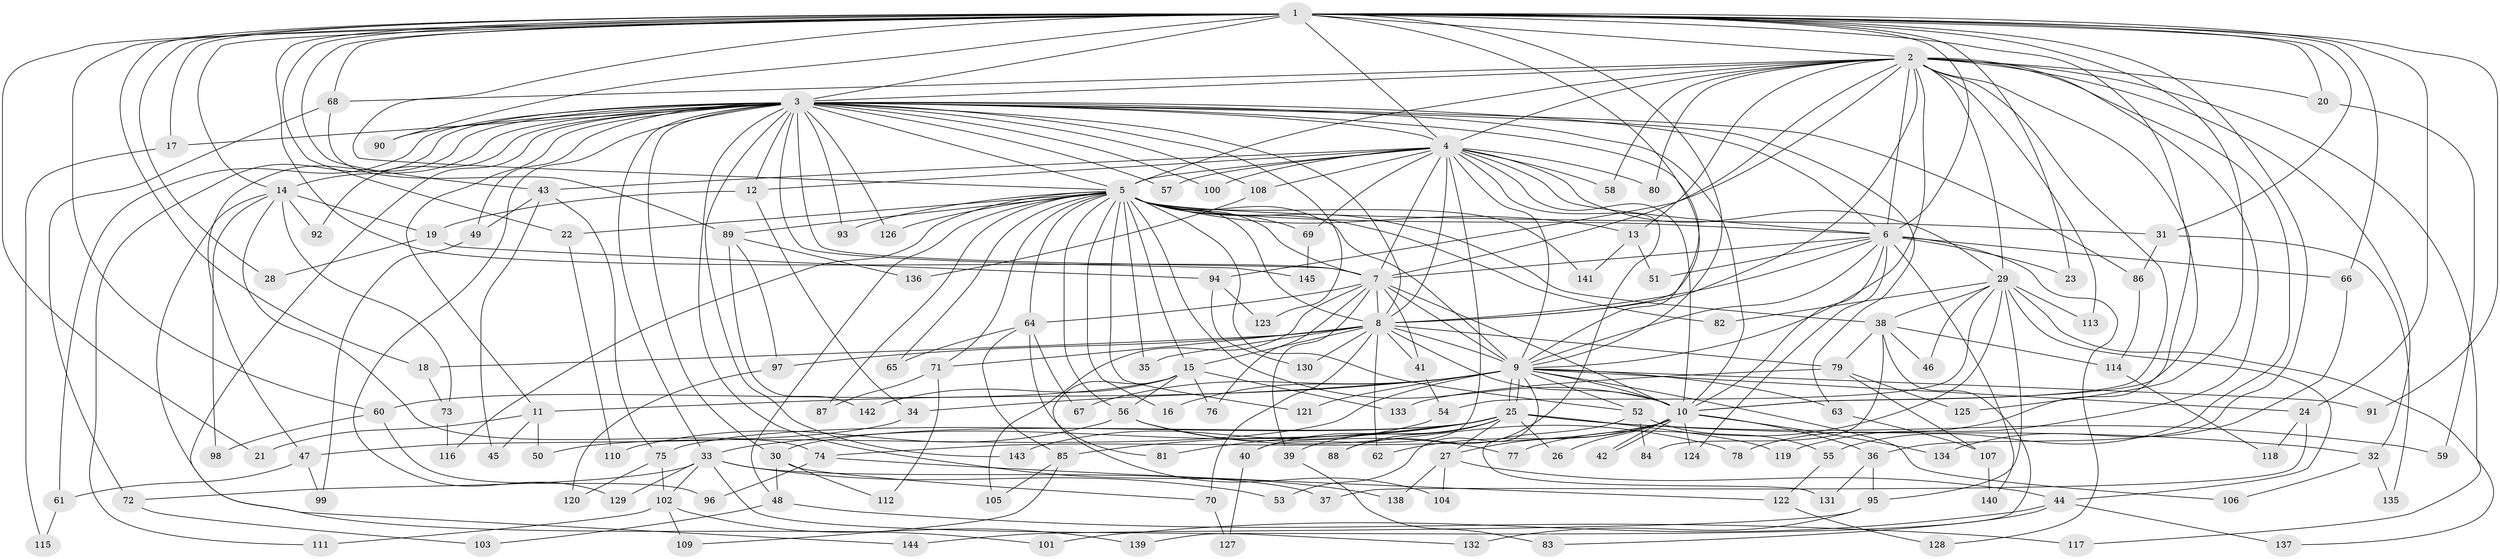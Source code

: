 // Generated by graph-tools (version 1.1) at 2025/11/02/27/25 16:11:08]
// undirected, 145 vertices, 315 edges
graph export_dot {
graph [start="1"]
  node [color=gray90,style=filled];
  1;
  2;
  3;
  4;
  5;
  6;
  7;
  8;
  9;
  10;
  11;
  12;
  13;
  14;
  15;
  16;
  17;
  18;
  19;
  20;
  21;
  22;
  23;
  24;
  25;
  26;
  27;
  28;
  29;
  30;
  31;
  32;
  33;
  34;
  35;
  36;
  37;
  38;
  39;
  40;
  41;
  42;
  43;
  44;
  45;
  46;
  47;
  48;
  49;
  50;
  51;
  52;
  53;
  54;
  55;
  56;
  57;
  58;
  59;
  60;
  61;
  62;
  63;
  64;
  65;
  66;
  67;
  68;
  69;
  70;
  71;
  72;
  73;
  74;
  75;
  76;
  77;
  78;
  79;
  80;
  81;
  82;
  83;
  84;
  85;
  86;
  87;
  88;
  89;
  90;
  91;
  92;
  93;
  94;
  95;
  96;
  97;
  98;
  99;
  100;
  101;
  102;
  103;
  104;
  105;
  106;
  107;
  108;
  109;
  110;
  111;
  112;
  113;
  114;
  115;
  116;
  117;
  118;
  119;
  120;
  121;
  122;
  123;
  124;
  125;
  126;
  127;
  128;
  129;
  130;
  131;
  132;
  133;
  134;
  135;
  136;
  137;
  138;
  139;
  140;
  141;
  142;
  143;
  144;
  145;
  1 -- 2;
  1 -- 3;
  1 -- 4;
  1 -- 5;
  1 -- 6;
  1 -- 7;
  1 -- 8;
  1 -- 9;
  1 -- 10;
  1 -- 14;
  1 -- 17;
  1 -- 18;
  1 -- 20;
  1 -- 21;
  1 -- 22;
  1 -- 23;
  1 -- 24;
  1 -- 28;
  1 -- 31;
  1 -- 36;
  1 -- 43;
  1 -- 60;
  1 -- 66;
  1 -- 68;
  1 -- 90;
  1 -- 91;
  1 -- 125;
  2 -- 3;
  2 -- 4;
  2 -- 5;
  2 -- 6;
  2 -- 7;
  2 -- 8;
  2 -- 9;
  2 -- 10;
  2 -- 13;
  2 -- 20;
  2 -- 29;
  2 -- 32;
  2 -- 55;
  2 -- 58;
  2 -- 68;
  2 -- 78;
  2 -- 80;
  2 -- 94;
  2 -- 113;
  2 -- 117;
  2 -- 119;
  3 -- 4;
  3 -- 5;
  3 -- 6;
  3 -- 7;
  3 -- 8;
  3 -- 9;
  3 -- 10;
  3 -- 11;
  3 -- 12;
  3 -- 14;
  3 -- 17;
  3 -- 30;
  3 -- 33;
  3 -- 47;
  3 -- 49;
  3 -- 57;
  3 -- 61;
  3 -- 63;
  3 -- 86;
  3 -- 90;
  3 -- 92;
  3 -- 93;
  3 -- 100;
  3 -- 108;
  3 -- 111;
  3 -- 123;
  3 -- 126;
  3 -- 129;
  3 -- 138;
  3 -- 143;
  3 -- 144;
  3 -- 145;
  4 -- 5;
  4 -- 6;
  4 -- 7;
  4 -- 8;
  4 -- 9;
  4 -- 10;
  4 -- 12;
  4 -- 29;
  4 -- 40;
  4 -- 43;
  4 -- 57;
  4 -- 58;
  4 -- 69;
  4 -- 80;
  4 -- 88;
  4 -- 100;
  4 -- 108;
  5 -- 6;
  5 -- 7;
  5 -- 8;
  5 -- 9;
  5 -- 10;
  5 -- 13;
  5 -- 15;
  5 -- 16;
  5 -- 22;
  5 -- 31;
  5 -- 35;
  5 -- 38;
  5 -- 48;
  5 -- 52;
  5 -- 56;
  5 -- 64;
  5 -- 65;
  5 -- 69;
  5 -- 71;
  5 -- 82;
  5 -- 87;
  5 -- 89;
  5 -- 93;
  5 -- 116;
  5 -- 121;
  5 -- 126;
  5 -- 141;
  6 -- 7;
  6 -- 8;
  6 -- 9;
  6 -- 10;
  6 -- 23;
  6 -- 51;
  6 -- 66;
  6 -- 124;
  6 -- 128;
  6 -- 140;
  7 -- 8;
  7 -- 9;
  7 -- 10;
  7 -- 39;
  7 -- 41;
  7 -- 64;
  7 -- 76;
  7 -- 105;
  8 -- 9;
  8 -- 10;
  8 -- 15;
  8 -- 18;
  8 -- 35;
  8 -- 41;
  8 -- 62;
  8 -- 70;
  8 -- 71;
  8 -- 79;
  8 -- 97;
  8 -- 130;
  9 -- 10;
  9 -- 11;
  9 -- 16;
  9 -- 24;
  9 -- 25;
  9 -- 25;
  9 -- 34;
  9 -- 50;
  9 -- 52;
  9 -- 53;
  9 -- 63;
  9 -- 67;
  9 -- 91;
  9 -- 106;
  9 -- 121;
  10 -- 26;
  10 -- 27;
  10 -- 36;
  10 -- 42;
  10 -- 42;
  10 -- 62;
  10 -- 74;
  10 -- 124;
  10 -- 134;
  11 -- 21;
  11 -- 45;
  11 -- 50;
  12 -- 19;
  12 -- 34;
  13 -- 51;
  13 -- 141;
  14 -- 19;
  14 -- 73;
  14 -- 74;
  14 -- 92;
  14 -- 98;
  14 -- 101;
  15 -- 56;
  15 -- 60;
  15 -- 76;
  15 -- 104;
  15 -- 133;
  15 -- 142;
  17 -- 115;
  18 -- 73;
  19 -- 28;
  19 -- 94;
  20 -- 59;
  22 -- 110;
  24 -- 37;
  24 -- 118;
  25 -- 26;
  25 -- 27;
  25 -- 30;
  25 -- 32;
  25 -- 33;
  25 -- 39;
  25 -- 40;
  25 -- 59;
  25 -- 75;
  25 -- 81;
  25 -- 85;
  25 -- 88;
  25 -- 119;
  27 -- 44;
  27 -- 104;
  27 -- 138;
  29 -- 38;
  29 -- 44;
  29 -- 46;
  29 -- 54;
  29 -- 77;
  29 -- 82;
  29 -- 95;
  29 -- 113;
  29 -- 137;
  30 -- 48;
  30 -- 70;
  30 -- 112;
  31 -- 86;
  31 -- 135;
  32 -- 106;
  32 -- 135;
  33 -- 37;
  33 -- 53;
  33 -- 72;
  33 -- 102;
  33 -- 129;
  33 -- 132;
  34 -- 47;
  36 -- 95;
  36 -- 131;
  38 -- 46;
  38 -- 79;
  38 -- 84;
  38 -- 114;
  38 -- 139;
  39 -- 83;
  40 -- 127;
  41 -- 54;
  43 -- 45;
  43 -- 49;
  43 -- 75;
  44 -- 83;
  44 -- 101;
  44 -- 137;
  47 -- 61;
  47 -- 99;
  48 -- 103;
  48 -- 117;
  49 -- 99;
  52 -- 55;
  52 -- 84;
  52 -- 131;
  54 -- 143;
  55 -- 122;
  56 -- 77;
  56 -- 78;
  56 -- 110;
  60 -- 96;
  60 -- 98;
  61 -- 115;
  63 -- 107;
  64 -- 65;
  64 -- 67;
  64 -- 81;
  64 -- 85;
  66 -- 134;
  68 -- 72;
  68 -- 89;
  69 -- 145;
  70 -- 127;
  71 -- 87;
  71 -- 112;
  72 -- 103;
  73 -- 116;
  74 -- 96;
  74 -- 122;
  75 -- 102;
  75 -- 120;
  79 -- 107;
  79 -- 125;
  79 -- 133;
  85 -- 105;
  85 -- 109;
  86 -- 114;
  89 -- 97;
  89 -- 136;
  89 -- 142;
  94 -- 123;
  94 -- 130;
  95 -- 132;
  95 -- 144;
  97 -- 120;
  102 -- 109;
  102 -- 111;
  102 -- 139;
  107 -- 140;
  108 -- 136;
  114 -- 118;
  122 -- 128;
}
